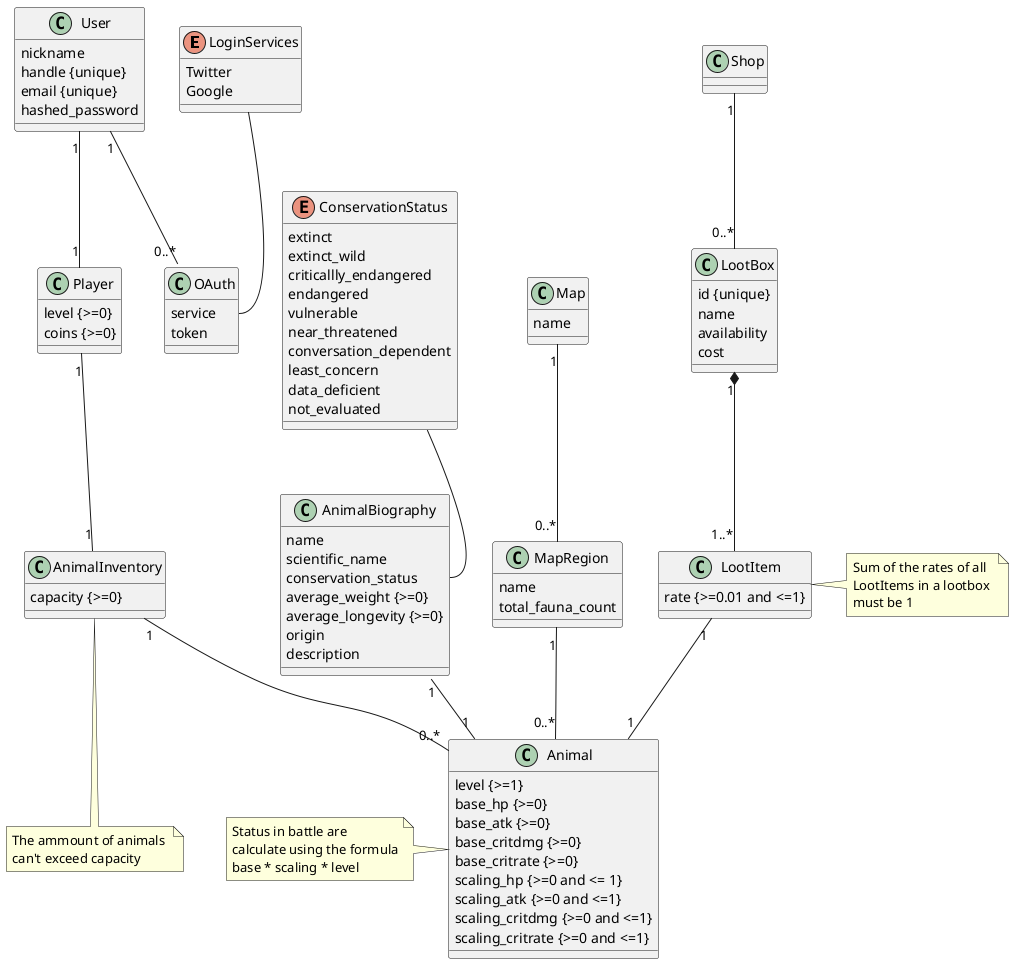 @startuml DomainModel

enum LoginServices {
	Twitter
	Google
}

class OAuth {
	service
	token
}

class User {
	nickname
	handle {unique}
	email {unique}
	hashed_password
}

class Player {
	level {>=0}
	coins {>=0}
}

class Animal {
	level {>=1}
	base_hp {>=0}
	base_atk {>=0}
	base_critdmg {>=0}
	base_critrate {>=0}
	scaling_hp {>=0 and <= 1}
	scaling_atk {>=0 and <=1}
	scaling_critdmg {>=0 and <=1}
	scaling_critrate {>=0 and <=1}
}

enum ConservationStatus {
	extinct
	extinct_wild
	criticallly_endangered
	endangered
	vulnerable
	near_threatened
	conversation_dependent
	least_concern
	data_deficient
	not_evaluated
}

class LootBox {
	id {unique}
	name
	availability
	cost
}

class LootItem {
	rate {>=0.01 and <=1}
}

class AnimalInventory {
	capacity {>=0}
}

class Shop

class AnimalBiography {
	name
	scientific_name
	conservation_status
	average_weight {>=0}
	average_longevity {>=0}
	origin
	description
}

class Map {
	name
}

class MapRegion {
	name
	total_fauna_count
}

LoginServices -- OAuth::service
ConservationStatus -- AnimalBiography::conservation_status
LootBox "1" *-- "1..*" LootItem
LootItem "1" -- "1" Animal
AnimalBiography "1" -- "1" Animal
User "1" -- "1" Player
Player "1" -- "1" AnimalInventory
AnimalInventory "1" -- "0..*" Animal
Shop "1" -- "0..*" LootBox
User "1" -- "0..*" OAuth
Map "1" -- "0..*" MapRegion
MapRegion "1" -- "0..*" Animal

note bottom of AnimalInventory
	The ammount of animals 
	can't exceed capacity
endnote

note left of Animal
	Status in battle are
	calculate using the formula
	base * scaling * level
endnote

note right of LootItem
	Sum of the rates of all 
	LootItems in a lootbox 
	must be 1
endnote

@enduml